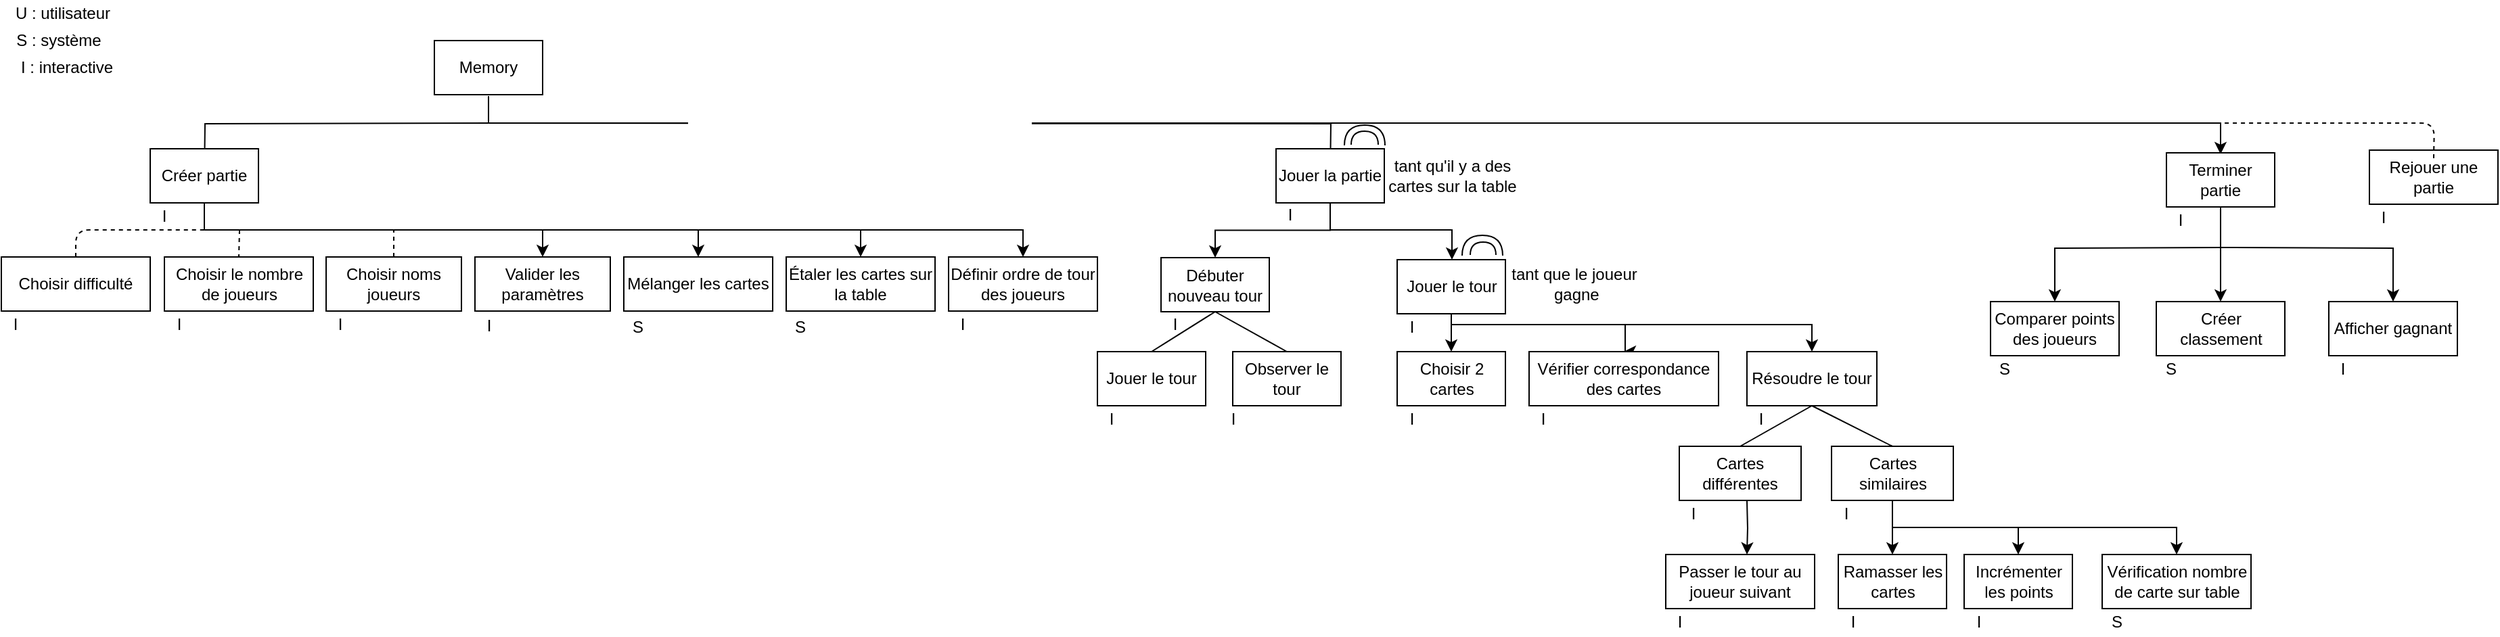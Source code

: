 <mxfile version="12.8.5" type="device"><diagram name="Page-1" id="10a91c8b-09ff-31b1-d368-03940ed4cc9e"><mxGraphModel dx="1233" dy="725" grid="1" gridSize="10" guides="1" tooltips="1" connect="1" arrows="1" fold="1" page="1" pageScale="1" pageWidth="1100" pageHeight="850" background="#ffffff" math="0" shadow="0"><root><mxCell id="0"/><mxCell id="1" parent="0"/><mxCell id="tFHeWEtLVF3B_F_B0pLw-5" style="edgeStyle=orthogonalEdgeStyle;rounded=0;orthogonalLoop=1;jettySize=auto;html=1;exitX=0.5;exitY=1;exitDx=0;exitDy=0;entryX=0.5;entryY=0;entryDx=0;entryDy=0;" parent="1" edge="1"><mxGeometry relative="1" as="geometry"><mxPoint x="370" y="101" as="sourcePoint"/><mxPoint x="160" y="141" as="targetPoint"/></mxGeometry></mxCell><mxCell id="tFHeWEtLVF3B_F_B0pLw-32" style="edgeStyle=orthogonalEdgeStyle;rounded=0;orthogonalLoop=1;jettySize=auto;html=1;exitX=0.5;exitY=1;exitDx=0;exitDy=0;entryX=0.5;entryY=0;entryDx=0;entryDy=0;" parent="1" edge="1"><mxGeometry relative="1" as="geometry"><mxPoint x="370" y="81" as="sourcePoint"/><mxPoint x="1650" y="124" as="targetPoint"/><Array as="points"><mxPoint x="370" y="101"/><mxPoint x="1650" y="101"/></Array></mxGeometry></mxCell><mxCell id="QAPJd1GKlLdLAW24-2u7-56" style="edgeStyle=orthogonalEdgeStyle;rounded=0;orthogonalLoop=1;jettySize=auto;html=1;exitX=0.5;exitY=1;exitDx=0;exitDy=0;" parent="1" edge="1"><mxGeometry relative="1" as="geometry"><mxPoint x="370" y="101" as="sourcePoint"/><mxPoint x="992" y="141" as="targetPoint"/></mxGeometry></mxCell><mxCell id="tFHeWEtLVF3B_F_B0pLw-1" value="Memory" style="rounded=0;whiteSpace=wrap;html=1;" parent="1" vertex="1"><mxGeometry x="330" y="40" width="80" height="40" as="geometry"/></mxCell><mxCell id="tFHeWEtLVF3B_F_B0pLw-10" style="edgeStyle=orthogonalEdgeStyle;rounded=0;orthogonalLoop=1;jettySize=auto;html=1;exitX=0.5;exitY=1;exitDx=0;exitDy=0;entryX=0.5;entryY=0;entryDx=0;entryDy=0;" parent="1" source="tFHeWEtLVF3B_F_B0pLw-3" target="tFHeWEtLVF3B_F_B0pLw-9" edge="1"><mxGeometry relative="1" as="geometry"/></mxCell><mxCell id="tFHeWEtLVF3B_F_B0pLw-15" style="edgeStyle=orthogonalEdgeStyle;rounded=0;orthogonalLoop=1;jettySize=auto;html=1;exitX=0.5;exitY=1;exitDx=0;exitDy=0;entryX=0.5;entryY=0;entryDx=0;entryDy=0;" parent="1" source="tFHeWEtLVF3B_F_B0pLw-3" target="tFHeWEtLVF3B_F_B0pLw-14" edge="1"><mxGeometry relative="1" as="geometry"/></mxCell><mxCell id="tFHeWEtLVF3B_F_B0pLw-55" style="edgeStyle=orthogonalEdgeStyle;rounded=0;orthogonalLoop=1;jettySize=auto;html=1;exitX=0.5;exitY=1;exitDx=0;exitDy=0;entryX=0.5;entryY=0;entryDx=0;entryDy=0;" parent="1" source="tFHeWEtLVF3B_F_B0pLw-3" target="tFHeWEtLVF3B_F_B0pLw-54" edge="1"><mxGeometry relative="1" as="geometry"/></mxCell><mxCell id="QAPJd1GKlLdLAW24-2u7-58" style="edgeStyle=orthogonalEdgeStyle;rounded=0;orthogonalLoop=1;jettySize=auto;html=1;exitX=0.5;exitY=1;exitDx=0;exitDy=0;entryX=0.5;entryY=0;entryDx=0;entryDy=0;" parent="1" source="tFHeWEtLVF3B_F_B0pLw-3" target="QAPJd1GKlLdLAW24-2u7-57" edge="1"><mxGeometry relative="1" as="geometry"/></mxCell><mxCell id="tFHeWEtLVF3B_F_B0pLw-3" value="Créer partie" style="rounded=0;whiteSpace=wrap;html=1;" parent="1" vertex="1"><mxGeometry x="120" y="120" width="80" height="40" as="geometry"/></mxCell><mxCell id="tFHeWEtLVF3B_F_B0pLw-6" value="Choisir le nombre de joueurs" style="rounded=0;whiteSpace=wrap;html=1;" parent="1" vertex="1"><mxGeometry x="130.5" y="200" width="110" height="40" as="geometry"/></mxCell><mxCell id="tFHeWEtLVF3B_F_B0pLw-9" value="Mélanger les cartes" style="rounded=0;whiteSpace=wrap;html=1;" parent="1" vertex="1"><mxGeometry x="470" y="200" width="110" height="40" as="geometry"/></mxCell><mxCell id="QAPJd1GKlLdLAW24-2u7-14" style="edgeStyle=orthogonalEdgeStyle;rounded=0;orthogonalLoop=1;jettySize=auto;html=1;exitX=0.5;exitY=1;exitDx=0;exitDy=0;entryX=0.5;entryY=0;entryDx=0;entryDy=0;" parent="1" source="tFHeWEtLVF3B_F_B0pLw-12" target="tFHeWEtLVF3B_F_B0pLw-49" edge="1"><mxGeometry relative="1" as="geometry"/></mxCell><mxCell id="DrpzWUl1VhuP6vpN91iB-6" style="edgeStyle=orthogonalEdgeStyle;rounded=0;orthogonalLoop=1;jettySize=auto;html=1;exitX=0.5;exitY=1;exitDx=0;exitDy=0;" edge="1" parent="1" source="tFHeWEtLVF3B_F_B0pLw-12" target="tFHeWEtLVF3B_F_B0pLw-17"><mxGeometry relative="1" as="geometry"><Array as="points"><mxPoint x="992" y="180"/><mxPoint x="1082" y="180"/></Array></mxGeometry></mxCell><mxCell id="tFHeWEtLVF3B_F_B0pLw-12" value="Jouer la partie" style="rounded=0;whiteSpace=wrap;html=1;" parent="1" vertex="1"><mxGeometry x="952" y="120" width="80" height="40" as="geometry"/></mxCell><mxCell id="tFHeWEtLVF3B_F_B0pLw-14" value="Étaler les cartes sur la table" style="rounded=0;whiteSpace=wrap;html=1;" parent="1" vertex="1"><mxGeometry x="590" y="200" width="110" height="40" as="geometry"/></mxCell><mxCell id="QAPJd1GKlLdLAW24-2u7-24" style="edgeStyle=orthogonalEdgeStyle;rounded=0;orthogonalLoop=1;jettySize=auto;html=1;exitX=0.5;exitY=1;exitDx=0;exitDy=0;entryX=0.5;entryY=0;entryDx=0;entryDy=0;" parent="1" source="tFHeWEtLVF3B_F_B0pLw-17" target="QAPJd1GKlLdLAW24-2u7-23" edge="1"><mxGeometry relative="1" as="geometry"/></mxCell><mxCell id="QAPJd1GKlLdLAW24-2u7-25" style="edgeStyle=orthogonalEdgeStyle;rounded=0;orthogonalLoop=1;jettySize=auto;html=1;exitX=0.5;exitY=1;exitDx=0;exitDy=0;entryX=0.5;entryY=0;entryDx=0;entryDy=0;" parent="1" source="tFHeWEtLVF3B_F_B0pLw-17" target="tFHeWEtLVF3B_F_B0pLw-21" edge="1"><mxGeometry relative="1" as="geometry"><Array as="points"><mxPoint x="1082" y="250"/><mxPoint x="1210" y="250"/></Array></mxGeometry></mxCell><mxCell id="DrpzWUl1VhuP6vpN91iB-9" style="edgeStyle=orthogonalEdgeStyle;rounded=0;orthogonalLoop=1;jettySize=auto;html=1;exitX=0.5;exitY=1;exitDx=0;exitDy=0;entryX=0.5;entryY=0;entryDx=0;entryDy=0;" edge="1" parent="1" source="tFHeWEtLVF3B_F_B0pLw-17" target="DrpzWUl1VhuP6vpN91iB-7"><mxGeometry relative="1" as="geometry"><Array as="points"><mxPoint x="1082" y="250"/><mxPoint x="1348" y="250"/></Array></mxGeometry></mxCell><mxCell id="tFHeWEtLVF3B_F_B0pLw-17" value="Jouer le tour" style="rounded=0;whiteSpace=wrap;html=1;" parent="1" vertex="1"><mxGeometry x="1041.5" y="202" width="80" height="40" as="geometry"/></mxCell><mxCell id="tFHeWEtLVF3B_F_B0pLw-21" value="Vérifier correspondance des cartes" style="rounded=0;whiteSpace=wrap;html=1;" parent="1" vertex="1"><mxGeometry x="1139" y="270" width="140" height="40" as="geometry"/></mxCell><mxCell id="tFHeWEtLVF3B_F_B0pLw-73" style="edgeStyle=orthogonalEdgeStyle;rounded=0;orthogonalLoop=1;jettySize=auto;html=1;exitX=0.5;exitY=1;exitDx=0;exitDy=0;entryX=0.5;entryY=0;entryDx=0;entryDy=0;" parent="1" edge="1"><mxGeometry relative="1" as="geometry"><mxPoint x="1300" y="380" as="sourcePoint"/><mxPoint x="1300" y="420" as="targetPoint"/></mxGeometry></mxCell><mxCell id="tFHeWEtLVF3B_F_B0pLw-23" value="Cartes différentes" style="rounded=0;whiteSpace=wrap;html=1;" parent="1" vertex="1"><mxGeometry x="1250" y="340" width="90" height="40" as="geometry"/></mxCell><mxCell id="tFHeWEtLVF3B_F_B0pLw-25" value="" style="endArrow=none;html=1;exitX=0.5;exitY=0;exitDx=0;exitDy=0;entryX=0.5;entryY=1;entryDx=0;entryDy=0;" parent="1" target="DrpzWUl1VhuP6vpN91iB-7" edge="1" source="tFHeWEtLVF3B_F_B0pLw-23"><mxGeometry width="50" height="50" relative="1" as="geometry"><mxPoint x="1189" y="340" as="sourcePoint"/><mxPoint x="1340" y="310" as="targetPoint"/></mxGeometry></mxCell><mxCell id="tFHeWEtLVF3B_F_B0pLw-60" style="edgeStyle=orthogonalEdgeStyle;rounded=0;orthogonalLoop=1;jettySize=auto;html=1;exitX=0.5;exitY=1;exitDx=0;exitDy=0;entryX=0.5;entryY=0;entryDx=0;entryDy=0;" parent="1" source="tFHeWEtLVF3B_F_B0pLw-26" target="tFHeWEtLVF3B_F_B0pLw-59" edge="1"><mxGeometry relative="1" as="geometry"/></mxCell><mxCell id="tFHeWEtLVF3B_F_B0pLw-65" style="edgeStyle=orthogonalEdgeStyle;rounded=0;orthogonalLoop=1;jettySize=auto;html=1;exitX=0.5;exitY=1;exitDx=0;exitDy=0;entryX=0.5;entryY=0;entryDx=0;entryDy=0;" parent="1" source="tFHeWEtLVF3B_F_B0pLw-26" target="tFHeWEtLVF3B_F_B0pLw-61" edge="1"><mxGeometry relative="1" as="geometry"/></mxCell><mxCell id="tFHeWEtLVF3B_F_B0pLw-77" style="edgeStyle=orthogonalEdgeStyle;rounded=0;orthogonalLoop=1;jettySize=auto;html=1;exitX=0.5;exitY=1;exitDx=0;exitDy=0;entryX=0.5;entryY=0;entryDx=0;entryDy=0;" parent="1" source="tFHeWEtLVF3B_F_B0pLw-26" target="tFHeWEtLVF3B_F_B0pLw-76" edge="1"><mxGeometry relative="1" as="geometry"/></mxCell><mxCell id="tFHeWEtLVF3B_F_B0pLw-26" value="Cartes similaires" style="rounded=0;whiteSpace=wrap;html=1;" parent="1" vertex="1"><mxGeometry x="1362.5" y="340" width="90" height="40" as="geometry"/></mxCell><mxCell id="tFHeWEtLVF3B_F_B0pLw-27" value="" style="endArrow=none;html=1;exitX=0.5;exitY=0;exitDx=0;exitDy=0;entryX=0.5;entryY=1;entryDx=0;entryDy=0;" parent="1" source="tFHeWEtLVF3B_F_B0pLw-26" target="DrpzWUl1VhuP6vpN91iB-7" edge="1"><mxGeometry width="50" height="50" relative="1" as="geometry"><mxPoint x="930" y="390" as="sourcePoint"/><mxPoint x="1335" y="310" as="targetPoint"/></mxGeometry></mxCell><mxCell id="tFHeWEtLVF3B_F_B0pLw-28" value="" style="shape=requiredInterface;html=1;verticalLabelPosition=bottom;rotation=90;direction=west;" parent="1" vertex="1"><mxGeometry x="1097" y="176.5" width="15" height="30" as="geometry"/></mxCell><mxCell id="tFHeWEtLVF3B_F_B0pLw-29" value="" style="shape=requiredInterface;html=1;verticalLabelPosition=bottom;rotation=90;direction=west;" parent="1" vertex="1"><mxGeometry x="1100.25" y="184.25" width="9.5" height="19" as="geometry"/></mxCell><mxCell id="tFHeWEtLVF3B_F_B0pLw-30" value="tant que le joueur&lt;br&gt;&amp;nbsp;gagne" style="text;html=1;align=center;verticalAlign=middle;resizable=0;points=[];autosize=1;" parent="1" vertex="1"><mxGeometry x="1117" y="205" width="110" height="30" as="geometry"/></mxCell><mxCell id="ImR4BTh7znF9UzOIxP8g-11" style="edgeStyle=orthogonalEdgeStyle;rounded=0;orthogonalLoop=1;jettySize=auto;html=1;exitX=0.5;exitY=1;exitDx=0;exitDy=0;entryX=0.5;entryY=0;entryDx=0;entryDy=0;" parent="1" source="tFHeWEtLVF3B_F_B0pLw-31" target="tFHeWEtLVF3B_F_B0pLw-36" edge="1"><mxGeometry relative="1" as="geometry"/></mxCell><mxCell id="tFHeWEtLVF3B_F_B0pLw-31" value="Terminer partie" style="rounded=0;whiteSpace=wrap;html=1;" parent="1" vertex="1"><mxGeometry x="1610" y="123" width="80" height="40" as="geometry"/></mxCell><mxCell id="tFHeWEtLVF3B_F_B0pLw-41" style="edgeStyle=orthogonalEdgeStyle;rounded=0;orthogonalLoop=1;jettySize=auto;html=1;exitX=0.5;exitY=1;exitDx=0;exitDy=0;entryX=0.5;entryY=0;entryDx=0;entryDy=0;" parent="1" target="tFHeWEtLVF3B_F_B0pLw-34" edge="1"><mxGeometry relative="1" as="geometry"><mxPoint x="1650" y="193" as="sourcePoint"/></mxGeometry></mxCell><mxCell id="tFHeWEtLVF3B_F_B0pLw-43" style="edgeStyle=orthogonalEdgeStyle;rounded=0;orthogonalLoop=1;jettySize=auto;html=1;exitX=0.5;exitY=1;exitDx=0;exitDy=0;entryX=0.5;entryY=0;entryDx=0;entryDy=0;" parent="1" target="tFHeWEtLVF3B_F_B0pLw-37" edge="1"><mxGeometry relative="1" as="geometry"><mxPoint x="1650" y="193" as="sourcePoint"/></mxGeometry></mxCell><mxCell id="tFHeWEtLVF3B_F_B0pLw-34" value="Comparer points des joueurs" style="rounded=0;whiteSpace=wrap;html=1;" parent="1" vertex="1"><mxGeometry x="1480" y="233" width="95" height="40" as="geometry"/></mxCell><mxCell id="tFHeWEtLVF3B_F_B0pLw-36" value="Créer classement" style="rounded=0;whiteSpace=wrap;html=1;" parent="1" vertex="1"><mxGeometry x="1602.5" y="233" width="95" height="40" as="geometry"/></mxCell><mxCell id="tFHeWEtLVF3B_F_B0pLw-37" value="Afficher gagnant" style="rounded=0;whiteSpace=wrap;html=1;" parent="1" vertex="1"><mxGeometry x="1730" y="233" width="95" height="40" as="geometry"/></mxCell><mxCell id="tFHeWEtLVF3B_F_B0pLw-44" value="Rejouer une partie" style="rounded=0;whiteSpace=wrap;html=1;" parent="1" vertex="1"><mxGeometry x="1760" y="121" width="95" height="40" as="geometry"/></mxCell><mxCell id="tFHeWEtLVF3B_F_B0pLw-46" value="" style="endArrow=none;dashed=1;html=1;exitX=0.5;exitY=0;exitDx=0;exitDy=0;" parent="1" edge="1"><mxGeometry width="50" height="50" relative="1" as="geometry"><mxPoint x="1807.5" y="127" as="sourcePoint"/><mxPoint x="1650" y="101" as="targetPoint"/><Array as="points"><mxPoint x="1808" y="101"/></Array></mxGeometry></mxCell><mxCell id="tFHeWEtLVF3B_F_B0pLw-49" value="Débuter nouveau&amp;nbsp;tour" style="rounded=0;whiteSpace=wrap;html=1;" parent="1" vertex="1"><mxGeometry x="867" y="200.5" width="80" height="40" as="geometry"/></mxCell><mxCell id="tFHeWEtLVF3B_F_B0pLw-54" value="Définir ordre de tour des joueurs" style="rounded=0;whiteSpace=wrap;html=1;" parent="1" vertex="1"><mxGeometry x="710" y="200" width="110" height="40" as="geometry"/></mxCell><mxCell id="tFHeWEtLVF3B_F_B0pLw-59" value="Ramasser les cartes" style="rounded=0;whiteSpace=wrap;html=1;" parent="1" vertex="1"><mxGeometry x="1367.5" y="420" width="80" height="40" as="geometry"/></mxCell><mxCell id="tFHeWEtLVF3B_F_B0pLw-61" value="Incrémenter les points" style="rounded=0;whiteSpace=wrap;html=1;" parent="1" vertex="1"><mxGeometry x="1460.5" y="420" width="80" height="40" as="geometry"/></mxCell><mxCell id="tFHeWEtLVF3B_F_B0pLw-67" value="" style="shape=requiredInterface;html=1;verticalLabelPosition=bottom;rotation=90;direction=west;" parent="1" vertex="1"><mxGeometry x="1012.5" y="102" width="10" height="20" as="geometry"/></mxCell><mxCell id="tFHeWEtLVF3B_F_B0pLw-68" value="" style="shape=requiredInterface;html=1;verticalLabelPosition=bottom;rotation=90;direction=west;" parent="1" vertex="1"><mxGeometry x="1010" y="95" width="15" height="30" as="geometry"/></mxCell><mxCell id="tFHeWEtLVF3B_F_B0pLw-71" value="tant qu'il y a des&lt;br&gt;cartes sur la table" style="text;html=1;align=center;verticalAlign=middle;resizable=0;points=[];autosize=1;" parent="1" vertex="1"><mxGeometry x="1026.5" y="125" width="110" height="30" as="geometry"/></mxCell><mxCell id="tFHeWEtLVF3B_F_B0pLw-72" value="Passer le tour au joueur suivant" style="rounded=0;whiteSpace=wrap;html=1;" parent="1" vertex="1"><mxGeometry x="1240" y="420" width="110" height="40" as="geometry"/></mxCell><mxCell id="tFHeWEtLVF3B_F_B0pLw-76" value="Vérification nombre de carte sur table" style="rounded=0;whiteSpace=wrap;html=1;" parent="1" vertex="1"><mxGeometry x="1562.5" y="420" width="110" height="40" as="geometry"/></mxCell><mxCell id="tFHeWEtLVF3B_F_B0pLw-82" value="U : utilisateur" style="text;html=1;align=center;verticalAlign=middle;resizable=0;points=[];autosize=1;" parent="1" vertex="1"><mxGeometry x="10" y="10" width="90" height="20" as="geometry"/></mxCell><mxCell id="tFHeWEtLVF3B_F_B0pLw-83" value="S : système" style="text;html=1;align=center;verticalAlign=middle;resizable=0;points=[];autosize=1;" parent="1" vertex="1"><mxGeometry x="12" y="30" width="80" height="20" as="geometry"/></mxCell><mxCell id="tFHeWEtLVF3B_F_B0pLw-90" value="I" style="text;html=1;align=center;verticalAlign=middle;resizable=0;points=[];autosize=1;" parent="1" vertex="1"><mxGeometry x="867" y="240" width="20" height="20" as="geometry"/></mxCell><mxCell id="QAPJd1GKlLdLAW24-2u7-1" value="Choisir difficulté" style="rounded=0;whiteSpace=wrap;html=1;" parent="1" vertex="1"><mxGeometry x="10" y="200" width="110" height="40" as="geometry"/></mxCell><mxCell id="QAPJd1GKlLdLAW24-2u7-4" value="Choisir noms joueurs" style="rounded=0;whiteSpace=wrap;html=1;" parent="1" vertex="1"><mxGeometry x="250" y="200" width="100" height="40" as="geometry"/></mxCell><mxCell id="QAPJd1GKlLdLAW24-2u7-5" value="" style="endArrow=none;dashed=1;html=1;exitX=0.5;exitY=0;exitDx=0;exitDy=0;" parent="1" source="QAPJd1GKlLdLAW24-2u7-4" edge="1"><mxGeometry width="50" height="50" relative="1" as="geometry"><mxPoint x="580" y="330" as="sourcePoint"/><mxPoint x="300" y="180" as="targetPoint"/></mxGeometry></mxCell><mxCell id="QAPJd1GKlLdLAW24-2u7-7" style="edgeStyle=orthogonalEdgeStyle;rounded=0;orthogonalLoop=1;jettySize=auto;html=1;exitX=0.5;exitY=1;exitDx=0;exitDy=0;" parent="1" source="tFHeWEtLVF3B_F_B0pLw-17" target="tFHeWEtLVF3B_F_B0pLw-17" edge="1"><mxGeometry relative="1" as="geometry"/></mxCell><mxCell id="QAPJd1GKlLdLAW24-2u7-18" value="Jouer le tour" style="rounded=0;whiteSpace=wrap;html=1;" parent="1" vertex="1"><mxGeometry x="820" y="270" width="80" height="40" as="geometry"/></mxCell><mxCell id="QAPJd1GKlLdLAW24-2u7-19" value="Observer le tour" style="rounded=0;whiteSpace=wrap;html=1;" parent="1" vertex="1"><mxGeometry x="920" y="270" width="80" height="40" as="geometry"/></mxCell><mxCell id="QAPJd1GKlLdLAW24-2u7-21" value="" style="endArrow=none;html=1;entryX=0.5;entryY=1;entryDx=0;entryDy=0;exitX=0.5;exitY=0;exitDx=0;exitDy=0;" parent="1" source="QAPJd1GKlLdLAW24-2u7-18" target="tFHeWEtLVF3B_F_B0pLw-49" edge="1"><mxGeometry width="50" height="50" relative="1" as="geometry"><mxPoint x="867" y="290" as="sourcePoint"/><mxPoint x="917" y="240" as="targetPoint"/></mxGeometry></mxCell><mxCell id="QAPJd1GKlLdLAW24-2u7-22" value="" style="endArrow=none;html=1;entryX=0.5;entryY=1;entryDx=0;entryDy=0;exitX=0.5;exitY=0;exitDx=0;exitDy=0;" parent="1" source="QAPJd1GKlLdLAW24-2u7-19" target="tFHeWEtLVF3B_F_B0pLw-49" edge="1"><mxGeometry width="50" height="50" relative="1" as="geometry"><mxPoint x="1257" y="450" as="sourcePoint"/><mxPoint x="1307" y="400" as="targetPoint"/></mxGeometry></mxCell><mxCell id="QAPJd1GKlLdLAW24-2u7-23" value="Choisir 2 cartes" style="rounded=0;whiteSpace=wrap;html=1;" parent="1" vertex="1"><mxGeometry x="1041.5" y="270" width="80" height="40" as="geometry"/></mxCell><mxCell id="QAPJd1GKlLdLAW24-2u7-27" value="I : interactive" style="text;html=1;align=center;verticalAlign=middle;resizable=0;points=[];autosize=1;" parent="1" vertex="1"><mxGeometry x="18" y="50" width="80" height="20" as="geometry"/></mxCell><mxCell id="QAPJd1GKlLdLAW24-2u7-28" value="I" style="text;html=1;align=center;verticalAlign=middle;resizable=0;points=[];autosize=1;" parent="1" vertex="1"><mxGeometry x="120" y="160" width="20" height="20" as="geometry"/></mxCell><mxCell id="QAPJd1GKlLdLAW24-2u7-29" value="I" style="text;html=1;align=center;verticalAlign=middle;resizable=0;points=[];autosize=1;" parent="1" vertex="1"><mxGeometry x="10" y="240" width="20" height="20" as="geometry"/></mxCell><mxCell id="QAPJd1GKlLdLAW24-2u7-30" value="I" style="text;html=1;align=center;verticalAlign=middle;resizable=0;points=[];autosize=1;" parent="1" vertex="1"><mxGeometry x="130.5" y="240" width="20" height="20" as="geometry"/></mxCell><mxCell id="QAPJd1GKlLdLAW24-2u7-31" value="I" style="text;html=1;align=center;verticalAlign=middle;resizable=0;points=[];autosize=1;" parent="1" vertex="1"><mxGeometry x="250" y="240" width="20" height="20" as="geometry"/></mxCell><mxCell id="QAPJd1GKlLdLAW24-2u7-32" value="S" style="text;html=1;align=center;verticalAlign=middle;resizable=0;points=[];autosize=1;" parent="1" vertex="1"><mxGeometry x="470" y="242" width="20" height="20" as="geometry"/></mxCell><mxCell id="QAPJd1GKlLdLAW24-2u7-33" value="S" style="text;html=1;align=center;verticalAlign=middle;resizable=0;points=[];autosize=1;" parent="1" vertex="1"><mxGeometry x="590" y="242" width="20" height="20" as="geometry"/></mxCell><mxCell id="QAPJd1GKlLdLAW24-2u7-34" value="I" style="text;html=1;align=center;verticalAlign=middle;resizable=0;points=[];autosize=1;" parent="1" vertex="1"><mxGeometry x="710" y="240" width="20" height="20" as="geometry"/></mxCell><mxCell id="QAPJd1GKlLdLAW24-2u7-35" value="I" style="text;html=1;align=center;verticalAlign=middle;resizable=0;points=[];autosize=1;" parent="1" vertex="1"><mxGeometry x="952" y="159" width="20" height="20" as="geometry"/></mxCell><mxCell id="QAPJd1GKlLdLAW24-2u7-36" value="I" style="text;html=1;align=center;verticalAlign=middle;resizable=0;points=[];autosize=1;" parent="1" vertex="1"><mxGeometry x="820" y="310" width="20" height="20" as="geometry"/></mxCell><mxCell id="QAPJd1GKlLdLAW24-2u7-37" value="I" style="text;html=1;align=center;verticalAlign=middle;resizable=0;points=[];autosize=1;" parent="1" vertex="1"><mxGeometry x="910" y="310" width="20" height="20" as="geometry"/></mxCell><mxCell id="QAPJd1GKlLdLAW24-2u7-38" value="I" style="text;html=1;align=center;verticalAlign=middle;resizable=0;points=[];autosize=1;" parent="1" vertex="1"><mxGeometry x="1041.5" y="242" width="20" height="20" as="geometry"/></mxCell><mxCell id="QAPJd1GKlLdLAW24-2u7-39" value="I" style="text;html=1;align=center;verticalAlign=middle;resizable=0;points=[];autosize=1;" parent="1" vertex="1"><mxGeometry x="1041.5" y="310" width="20" height="20" as="geometry"/></mxCell><mxCell id="QAPJd1GKlLdLAW24-2u7-40" value="I" style="text;html=1;align=center;verticalAlign=middle;resizable=0;points=[];autosize=1;" parent="1" vertex="1"><mxGeometry x="1139" y="310" width="20" height="20" as="geometry"/></mxCell><mxCell id="QAPJd1GKlLdLAW24-2u7-41" value="I" style="text;html=1;align=center;verticalAlign=middle;resizable=0;points=[];autosize=1;" parent="1" vertex="1"><mxGeometry x="1250" y="380" width="20" height="20" as="geometry"/></mxCell><mxCell id="QAPJd1GKlLdLAW24-2u7-42" value="I" style="text;html=1;align=center;verticalAlign=middle;resizable=0;points=[];autosize=1;" parent="1" vertex="1"><mxGeometry x="1240" y="460" width="20" height="20" as="geometry"/></mxCell><mxCell id="QAPJd1GKlLdLAW24-2u7-43" value="I" style="text;html=1;align=center;verticalAlign=middle;resizable=0;points=[];autosize=1;" parent="1" vertex="1"><mxGeometry x="1362.5" y="380" width="20" height="20" as="geometry"/></mxCell><mxCell id="QAPJd1GKlLdLAW24-2u7-44" value="I" style="text;html=1;align=center;verticalAlign=middle;resizable=0;points=[];autosize=1;" parent="1" vertex="1"><mxGeometry x="1367.5" y="460" width="20" height="20" as="geometry"/></mxCell><mxCell id="QAPJd1GKlLdLAW24-2u7-45" value="I" style="text;html=1;align=center;verticalAlign=middle;resizable=0;points=[];autosize=1;" parent="1" vertex="1"><mxGeometry x="1460.5" y="460" width="20" height="20" as="geometry"/></mxCell><mxCell id="QAPJd1GKlLdLAW24-2u7-46" value="S" style="text;html=1;align=center;verticalAlign=middle;resizable=0;points=[];autosize=1;" parent="1" vertex="1"><mxGeometry x="1562.5" y="460" width="20" height="20" as="geometry"/></mxCell><mxCell id="QAPJd1GKlLdLAW24-2u7-49" value="I" style="text;html=1;align=center;verticalAlign=middle;resizable=0;points=[];autosize=1;" parent="1" vertex="1"><mxGeometry x="1610" y="163" width="20" height="20" as="geometry"/></mxCell><mxCell id="QAPJd1GKlLdLAW24-2u7-50" value="S" style="text;html=1;align=center;verticalAlign=middle;resizable=0;points=[];autosize=1;" parent="1" vertex="1"><mxGeometry x="1480" y="273" width="20" height="20" as="geometry"/></mxCell><mxCell id="QAPJd1GKlLdLAW24-2u7-51" value="S" style="text;html=1;align=center;verticalAlign=middle;resizable=0;points=[];autosize=1;" parent="1" vertex="1"><mxGeometry x="1602.5" y="273" width="20" height="20" as="geometry"/></mxCell><mxCell id="QAPJd1GKlLdLAW24-2u7-52" value="I" style="text;html=1;align=center;verticalAlign=middle;resizable=0;points=[];autosize=1;" parent="1" vertex="1"><mxGeometry x="1730" y="273" width="20" height="20" as="geometry"/></mxCell><mxCell id="QAPJd1GKlLdLAW24-2u7-53" value="I" style="text;html=1;align=center;verticalAlign=middle;resizable=0;points=[];autosize=1;" parent="1" vertex="1"><mxGeometry x="1760" y="161" width="20" height="20" as="geometry"/></mxCell><mxCell id="QAPJd1GKlLdLAW24-2u7-54" value="" style="endArrow=none;dashed=1;html=1;exitX=0.5;exitY=0;exitDx=0;exitDy=0;" parent="1" source="QAPJd1GKlLdLAW24-2u7-1" edge="1"><mxGeometry width="50" height="50" relative="1" as="geometry"><mxPoint x="290" y="290" as="sourcePoint"/><mxPoint x="160" y="180" as="targetPoint"/><Array as="points"><mxPoint x="65" y="180"/><mxPoint x="120" y="180"/></Array></mxGeometry></mxCell><mxCell id="QAPJd1GKlLdLAW24-2u7-55" value="" style="endArrow=none;dashed=1;html=1;entryX=0.5;entryY=0;entryDx=0;entryDy=0;" parent="1" target="tFHeWEtLVF3B_F_B0pLw-6" edge="1"><mxGeometry width="50" height="50" relative="1" as="geometry"><mxPoint x="186" y="180" as="sourcePoint"/><mxPoint x="310" y="190" as="targetPoint"/></mxGeometry></mxCell><mxCell id="QAPJd1GKlLdLAW24-2u7-57" value="Valider les paramètres" style="rounded=0;whiteSpace=wrap;html=1;" parent="1" vertex="1"><mxGeometry x="360" y="200" width="100" height="40" as="geometry"/></mxCell><mxCell id="QAPJd1GKlLdLAW24-2u7-59" value="I" style="text;html=1;align=center;verticalAlign=middle;resizable=0;points=[];autosize=1;" parent="1" vertex="1"><mxGeometry x="360" y="240.5" width="20" height="20" as="geometry"/></mxCell><mxCell id="DrpzWUl1VhuP6vpN91iB-7" value="Résoudre le tour" style="rounded=0;whiteSpace=wrap;html=1;" vertex="1" parent="1"><mxGeometry x="1300" y="270" width="96" height="40" as="geometry"/></mxCell><mxCell id="DrpzWUl1VhuP6vpN91iB-10" value="I" style="text;html=1;align=center;verticalAlign=middle;resizable=0;points=[];autosize=1;" vertex="1" parent="1"><mxGeometry x="1300" y="310" width="20" height="20" as="geometry"/></mxCell></root></mxGraphModel></diagram></mxfile>